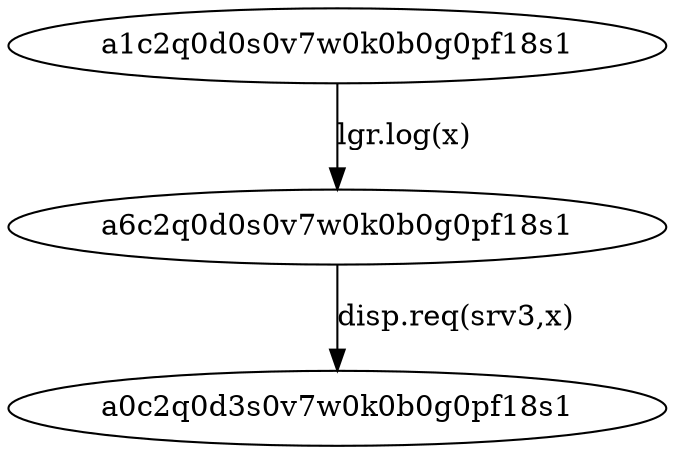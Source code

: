 digraph { 
a1c2q0d0s0v7w0k0b0g0pf18s1->a6c2q0d0s0v7w0k0b0g0pf18s1[label= "lgr.log(x)"];
a6c2q0d0s0v7w0k0b0g0pf18s1->a0c2q0d3s0v7w0k0b0g0pf18s1[label= "disp.req(srv3,x)"];

}